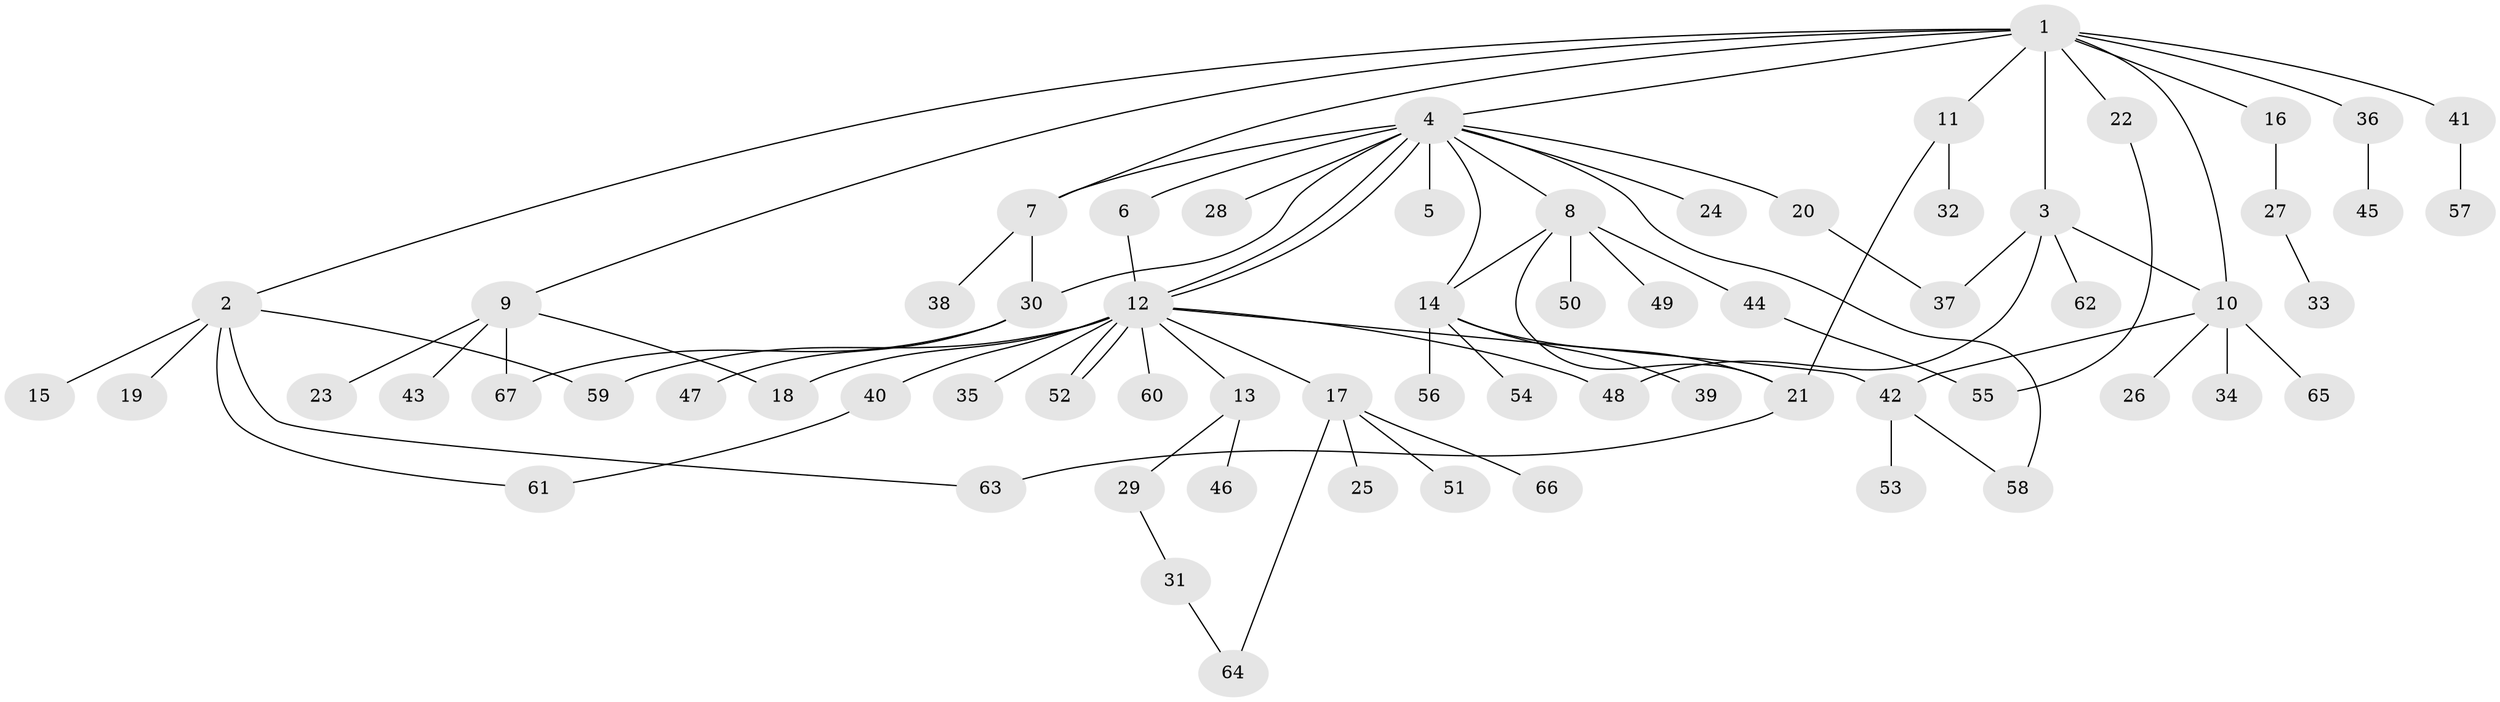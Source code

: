 // Generated by graph-tools (version 1.1) at 2025/14/03/09/25 04:14:40]
// undirected, 67 vertices, 86 edges
graph export_dot {
graph [start="1"]
  node [color=gray90,style=filled];
  1;
  2;
  3;
  4;
  5;
  6;
  7;
  8;
  9;
  10;
  11;
  12;
  13;
  14;
  15;
  16;
  17;
  18;
  19;
  20;
  21;
  22;
  23;
  24;
  25;
  26;
  27;
  28;
  29;
  30;
  31;
  32;
  33;
  34;
  35;
  36;
  37;
  38;
  39;
  40;
  41;
  42;
  43;
  44;
  45;
  46;
  47;
  48;
  49;
  50;
  51;
  52;
  53;
  54;
  55;
  56;
  57;
  58;
  59;
  60;
  61;
  62;
  63;
  64;
  65;
  66;
  67;
  1 -- 2;
  1 -- 3;
  1 -- 4;
  1 -- 7;
  1 -- 9;
  1 -- 10;
  1 -- 11;
  1 -- 16;
  1 -- 22;
  1 -- 36;
  1 -- 41;
  2 -- 15;
  2 -- 19;
  2 -- 59;
  2 -- 61;
  2 -- 63;
  3 -- 10;
  3 -- 37;
  3 -- 48;
  3 -- 62;
  4 -- 5;
  4 -- 6;
  4 -- 7;
  4 -- 8;
  4 -- 12;
  4 -- 12;
  4 -- 14;
  4 -- 20;
  4 -- 24;
  4 -- 28;
  4 -- 30;
  4 -- 58;
  6 -- 12;
  7 -- 30;
  7 -- 38;
  8 -- 14;
  8 -- 21;
  8 -- 44;
  8 -- 49;
  8 -- 50;
  9 -- 18;
  9 -- 23;
  9 -- 43;
  9 -- 67;
  10 -- 26;
  10 -- 34;
  10 -- 42;
  10 -- 65;
  11 -- 21;
  11 -- 32;
  12 -- 13;
  12 -- 17;
  12 -- 18;
  12 -- 35;
  12 -- 40;
  12 -- 42;
  12 -- 48;
  12 -- 52;
  12 -- 52;
  12 -- 59;
  12 -- 60;
  13 -- 29;
  13 -- 46;
  14 -- 21;
  14 -- 39;
  14 -- 54;
  14 -- 56;
  16 -- 27;
  17 -- 25;
  17 -- 51;
  17 -- 64;
  17 -- 66;
  20 -- 37;
  21 -- 63;
  22 -- 55;
  27 -- 33;
  29 -- 31;
  30 -- 47;
  30 -- 67;
  31 -- 64;
  36 -- 45;
  40 -- 61;
  41 -- 57;
  42 -- 53;
  42 -- 58;
  44 -- 55;
}
